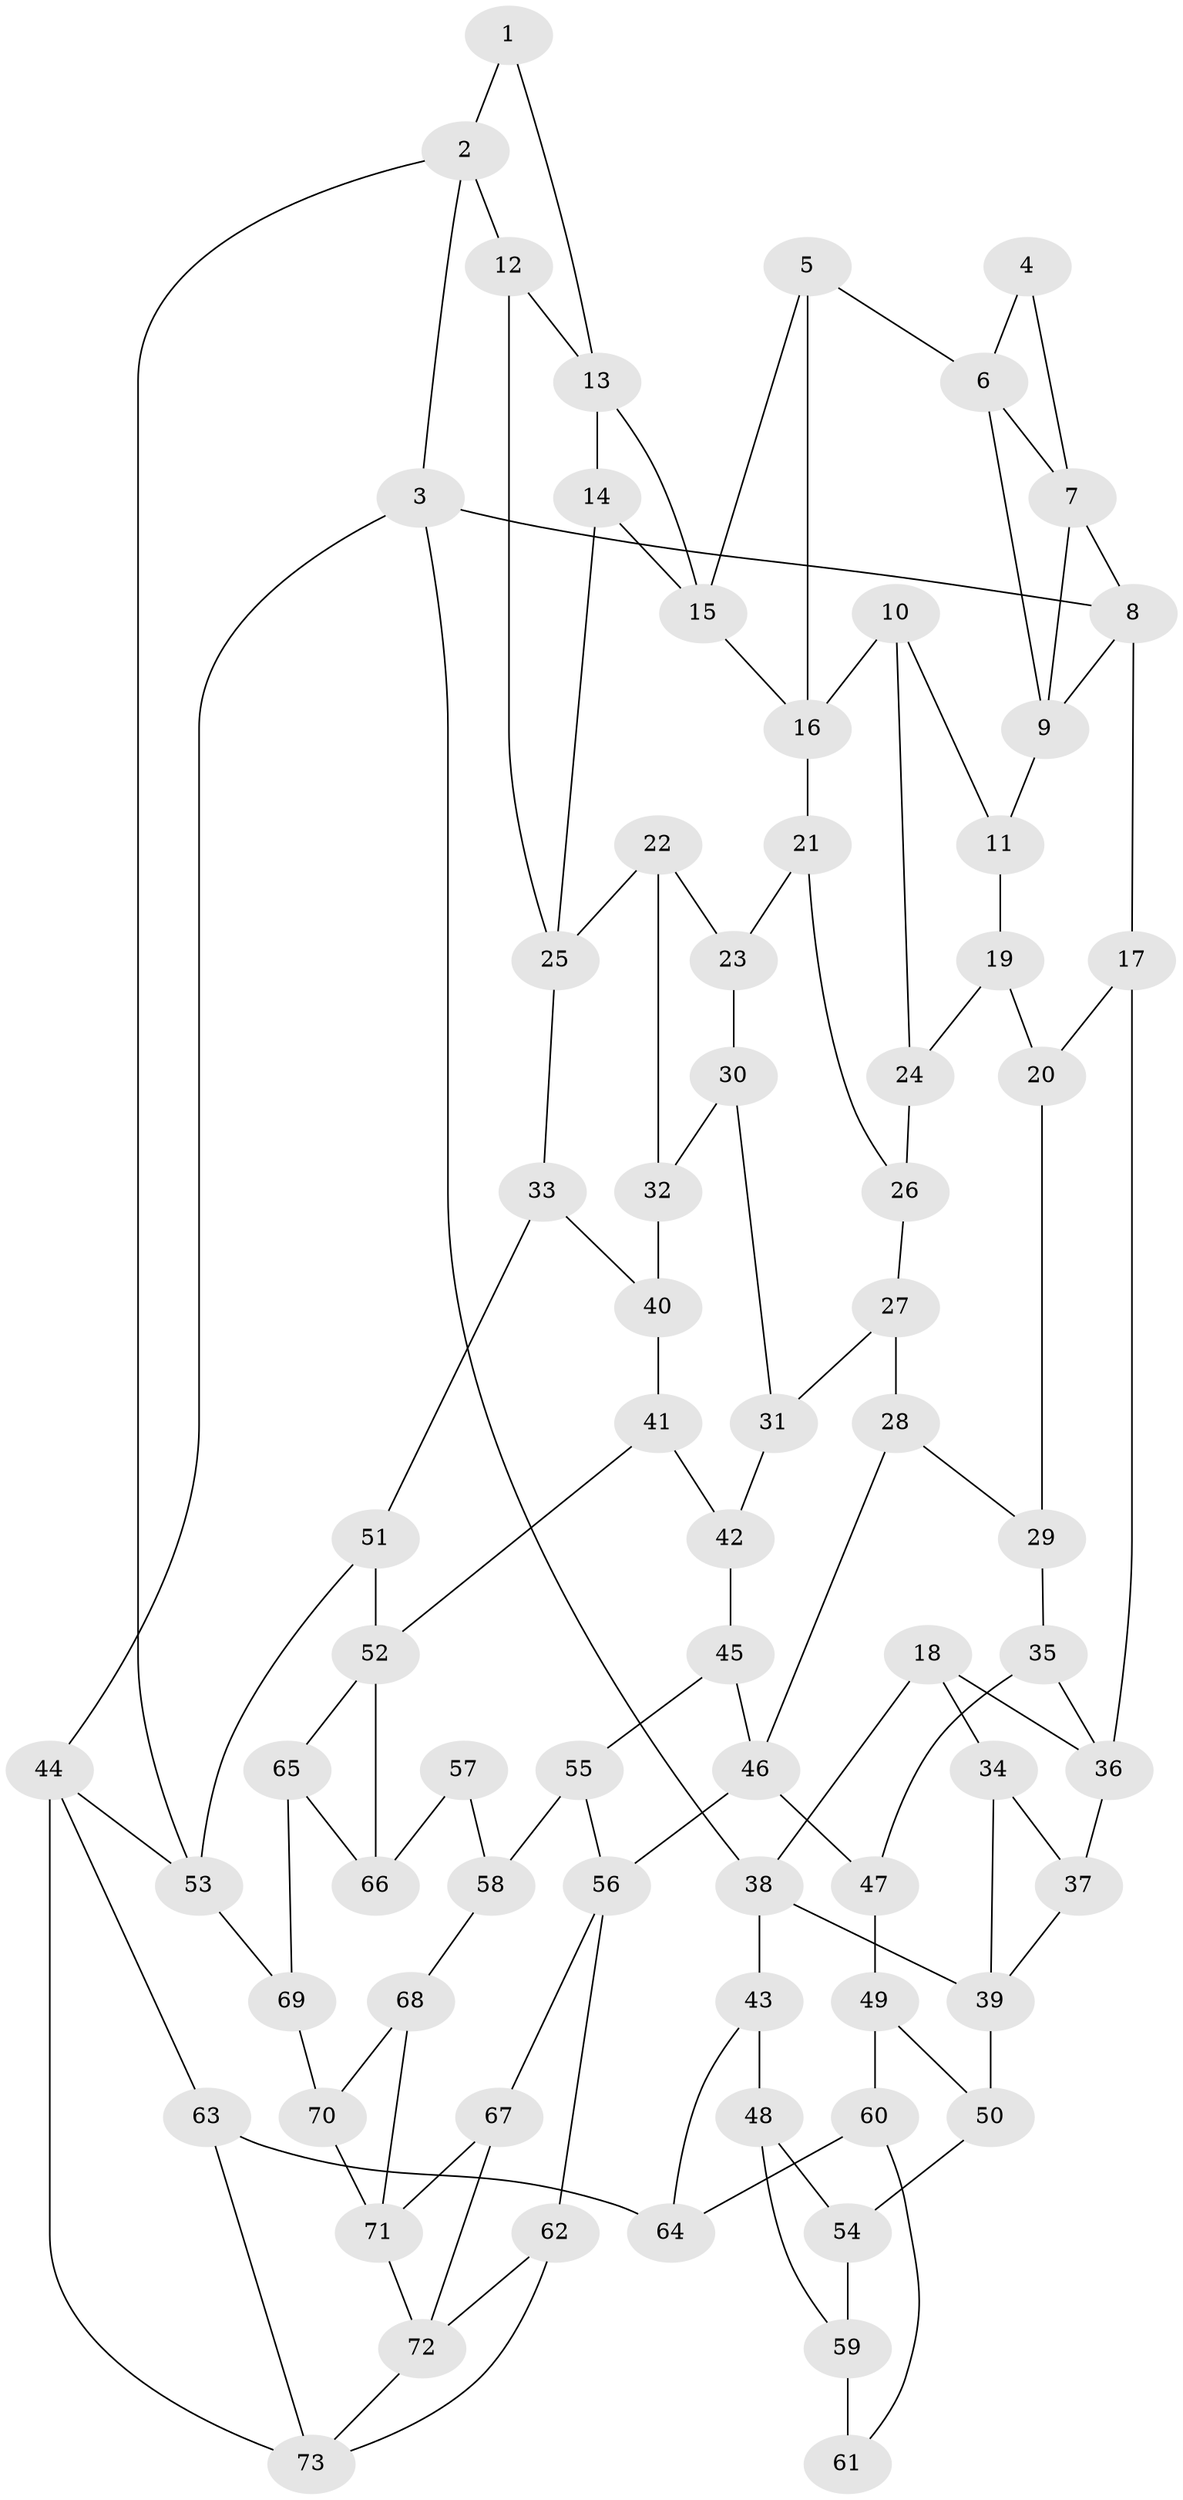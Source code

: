 // original degree distribution, {3: 0.019230769230769232, 6: 0.23076923076923078, 5: 0.5, 4: 0.25}
// Generated by graph-tools (version 1.1) at 2025/38/03/04/25 23:38:21]
// undirected, 73 vertices, 118 edges
graph export_dot {
  node [color=gray90,style=filled];
  1;
  2;
  3;
  4;
  5;
  6;
  7;
  8;
  9;
  10;
  11;
  12;
  13;
  14;
  15;
  16;
  17;
  18;
  19;
  20;
  21;
  22;
  23;
  24;
  25;
  26;
  27;
  28;
  29;
  30;
  31;
  32;
  33;
  34;
  35;
  36;
  37;
  38;
  39;
  40;
  41;
  42;
  43;
  44;
  45;
  46;
  47;
  48;
  49;
  50;
  51;
  52;
  53;
  54;
  55;
  56;
  57;
  58;
  59;
  60;
  61;
  62;
  63;
  64;
  65;
  66;
  67;
  68;
  69;
  70;
  71;
  72;
  73;
  1 -- 2 [weight=1.0];
  1 -- 13 [weight=1.0];
  2 -- 3 [weight=1.0];
  2 -- 12 [weight=1.0];
  2 -- 53 [weight=1.0];
  3 -- 8 [weight=1.0];
  3 -- 38 [weight=1.0];
  3 -- 44 [weight=1.0];
  4 -- 6 [weight=1.0];
  4 -- 7 [weight=1.0];
  5 -- 6 [weight=1.0];
  5 -- 15 [weight=1.0];
  5 -- 16 [weight=1.0];
  6 -- 7 [weight=1.0];
  6 -- 9 [weight=1.0];
  7 -- 8 [weight=1.0];
  7 -- 9 [weight=1.0];
  8 -- 9 [weight=1.0];
  8 -- 17 [weight=1.0];
  9 -- 11 [weight=1.0];
  10 -- 11 [weight=1.0];
  10 -- 16 [weight=1.0];
  10 -- 24 [weight=1.0];
  11 -- 19 [weight=1.0];
  12 -- 13 [weight=1.0];
  12 -- 25 [weight=1.0];
  13 -- 14 [weight=1.0];
  13 -- 15 [weight=1.0];
  14 -- 15 [weight=1.0];
  14 -- 25 [weight=1.0];
  15 -- 16 [weight=1.0];
  16 -- 21 [weight=1.0];
  17 -- 20 [weight=1.0];
  17 -- 36 [weight=1.0];
  18 -- 34 [weight=2.0];
  18 -- 36 [weight=1.0];
  18 -- 38 [weight=1.0];
  19 -- 20 [weight=1.0];
  19 -- 24 [weight=1.0];
  20 -- 29 [weight=1.0];
  21 -- 23 [weight=1.0];
  21 -- 26 [weight=1.0];
  22 -- 23 [weight=1.0];
  22 -- 25 [weight=1.0];
  22 -- 32 [weight=1.0];
  23 -- 30 [weight=1.0];
  24 -- 26 [weight=2.0];
  25 -- 33 [weight=1.0];
  26 -- 27 [weight=1.0];
  27 -- 28 [weight=1.0];
  27 -- 31 [weight=1.0];
  28 -- 29 [weight=1.0];
  28 -- 46 [weight=1.0];
  29 -- 35 [weight=1.0];
  30 -- 31 [weight=1.0];
  30 -- 32 [weight=1.0];
  31 -- 42 [weight=1.0];
  32 -- 40 [weight=2.0];
  33 -- 40 [weight=1.0];
  33 -- 51 [weight=1.0];
  34 -- 37 [weight=1.0];
  34 -- 39 [weight=1.0];
  35 -- 36 [weight=1.0];
  35 -- 47 [weight=1.0];
  36 -- 37 [weight=1.0];
  37 -- 39 [weight=1.0];
  38 -- 39 [weight=1.0];
  38 -- 43 [weight=1.0];
  39 -- 50 [weight=1.0];
  40 -- 41 [weight=1.0];
  41 -- 42 [weight=1.0];
  41 -- 52 [weight=1.0];
  42 -- 45 [weight=1.0];
  43 -- 48 [weight=1.0];
  43 -- 64 [weight=1.0];
  44 -- 53 [weight=1.0];
  44 -- 63 [weight=1.0];
  44 -- 73 [weight=1.0];
  45 -- 46 [weight=1.0];
  45 -- 55 [weight=1.0];
  46 -- 47 [weight=1.0];
  46 -- 56 [weight=1.0];
  47 -- 49 [weight=1.0];
  48 -- 54 [weight=1.0];
  48 -- 59 [weight=1.0];
  49 -- 50 [weight=1.0];
  49 -- 60 [weight=1.0];
  50 -- 54 [weight=2.0];
  51 -- 52 [weight=1.0];
  51 -- 53 [weight=1.0];
  52 -- 65 [weight=1.0];
  52 -- 66 [weight=1.0];
  53 -- 69 [weight=1.0];
  54 -- 59 [weight=1.0];
  55 -- 56 [weight=1.0];
  55 -- 58 [weight=1.0];
  56 -- 62 [weight=1.0];
  56 -- 67 [weight=1.0];
  57 -- 58 [weight=1.0];
  57 -- 66 [weight=2.0];
  58 -- 68 [weight=1.0];
  59 -- 61 [weight=2.0];
  60 -- 61 [weight=1.0];
  60 -- 64 [weight=1.0];
  62 -- 72 [weight=1.0];
  62 -- 73 [weight=1.0];
  63 -- 64 [weight=2.0];
  63 -- 73 [weight=1.0];
  65 -- 66 [weight=1.0];
  65 -- 69 [weight=1.0];
  67 -- 71 [weight=1.0];
  67 -- 72 [weight=1.0];
  68 -- 70 [weight=1.0];
  68 -- 71 [weight=1.0];
  69 -- 70 [weight=2.0];
  70 -- 71 [weight=1.0];
  71 -- 72 [weight=1.0];
  72 -- 73 [weight=1.0];
}
